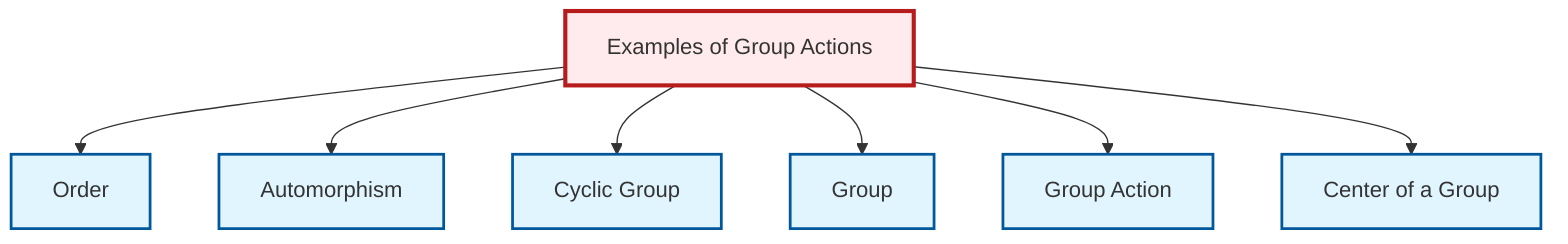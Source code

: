 graph TD
    classDef definition fill:#e1f5fe,stroke:#01579b,stroke-width:2px
    classDef theorem fill:#f3e5f5,stroke:#4a148c,stroke-width:2px
    classDef axiom fill:#fff3e0,stroke:#e65100,stroke-width:2px
    classDef example fill:#e8f5e9,stroke:#1b5e20,stroke-width:2px
    classDef current fill:#ffebee,stroke:#b71c1c,stroke-width:3px
    def-cyclic-group["Cyclic Group"]:::definition
    def-group-action["Group Action"]:::definition
    def-automorphism["Automorphism"]:::definition
    def-order["Order"]:::definition
    def-center-of-group["Center of a Group"]:::definition
    ex-group-action-examples["Examples of Group Actions"]:::example
    def-group["Group"]:::definition
    ex-group-action-examples --> def-order
    ex-group-action-examples --> def-automorphism
    ex-group-action-examples --> def-cyclic-group
    ex-group-action-examples --> def-group
    ex-group-action-examples --> def-group-action
    ex-group-action-examples --> def-center-of-group
    class ex-group-action-examples current